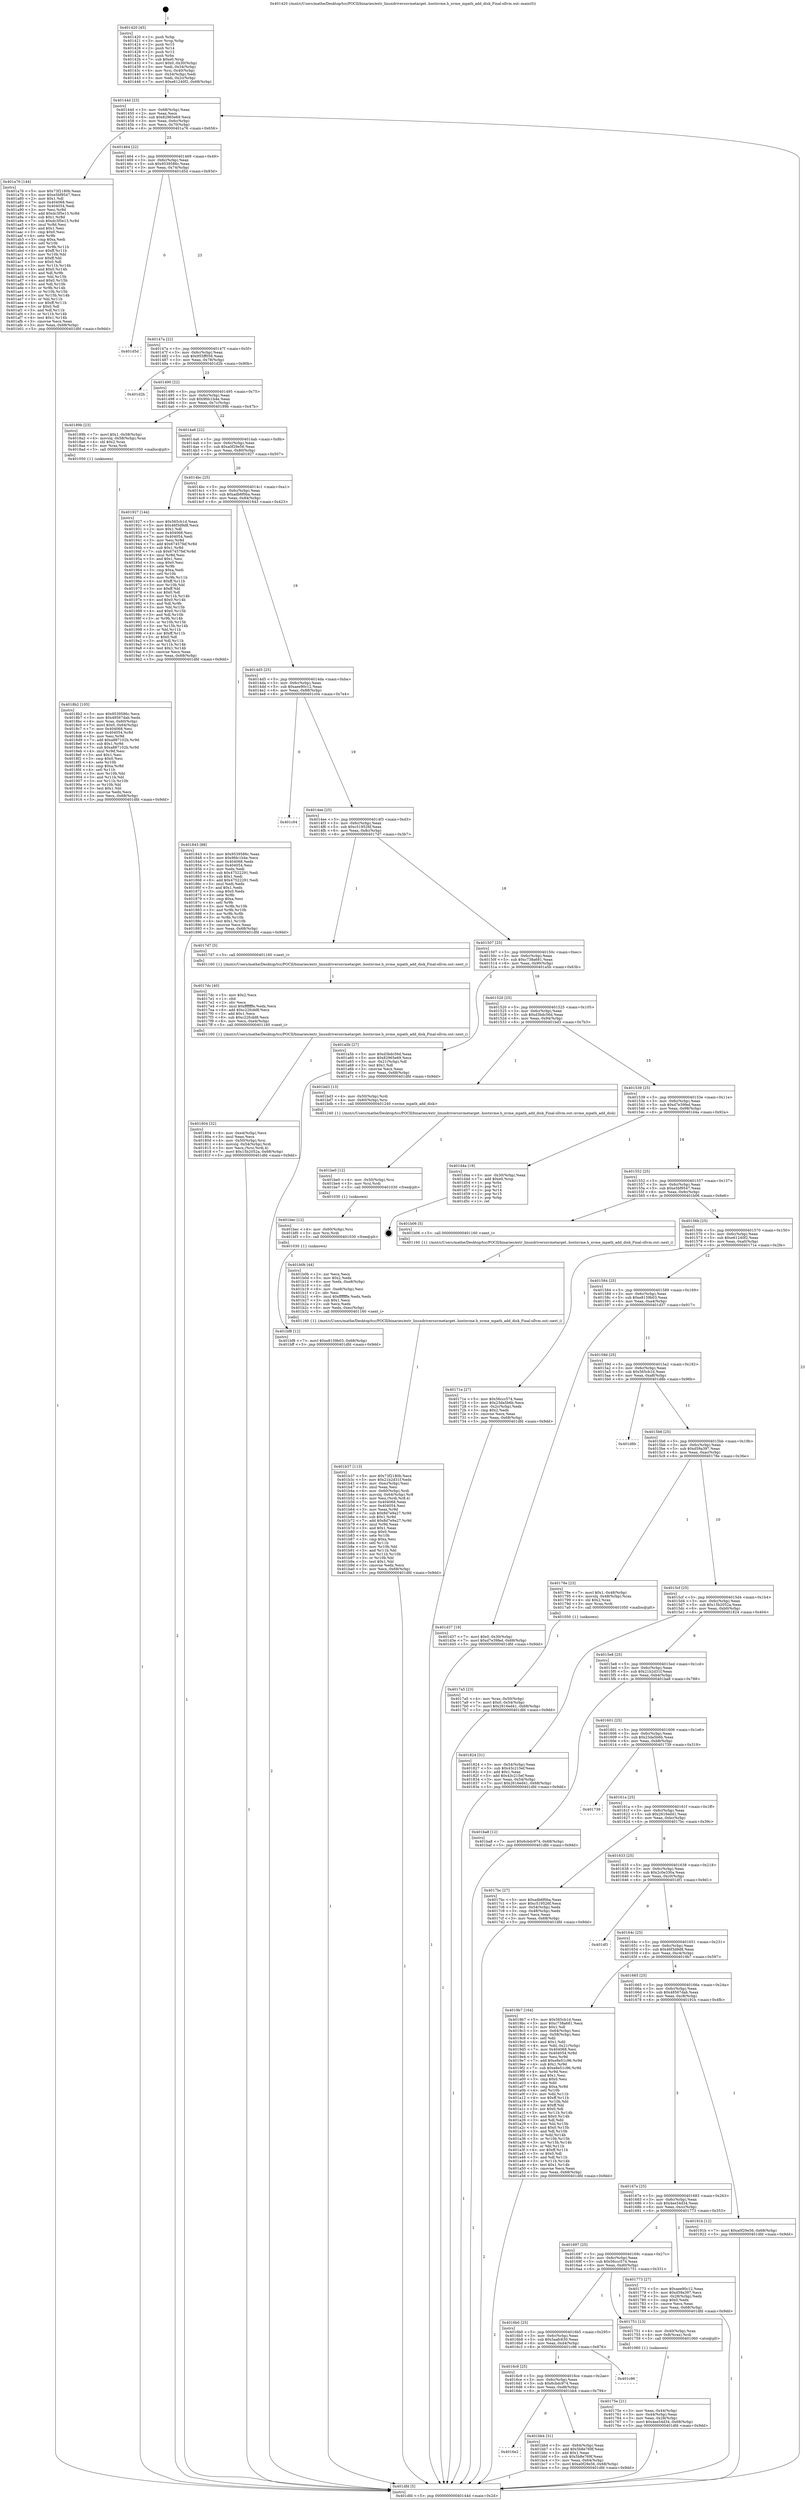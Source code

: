 digraph "0x401420" {
  label = "0x401420 (/mnt/c/Users/mathe/Desktop/tcc/POCII/binaries/extr_linuxdriversnvmetarget..hostnvme.h_nvme_mpath_add_disk_Final-ollvm.out::main(0))"
  labelloc = "t"
  node[shape=record]

  Entry [label="",width=0.3,height=0.3,shape=circle,fillcolor=black,style=filled]
  "0x40144d" [label="{
     0x40144d [23]\l
     | [instrs]\l
     &nbsp;&nbsp;0x40144d \<+3\>: mov -0x68(%rbp),%eax\l
     &nbsp;&nbsp;0x401450 \<+2\>: mov %eax,%ecx\l
     &nbsp;&nbsp;0x401452 \<+6\>: sub $0x82965e69,%ecx\l
     &nbsp;&nbsp;0x401458 \<+3\>: mov %eax,-0x6c(%rbp)\l
     &nbsp;&nbsp;0x40145b \<+3\>: mov %ecx,-0x70(%rbp)\l
     &nbsp;&nbsp;0x40145e \<+6\>: je 0000000000401a76 \<main+0x656\>\l
  }"]
  "0x401a76" [label="{
     0x401a76 [144]\l
     | [instrs]\l
     &nbsp;&nbsp;0x401a76 \<+5\>: mov $0x73f2180b,%eax\l
     &nbsp;&nbsp;0x401a7b \<+5\>: mov $0xe5bf9547,%ecx\l
     &nbsp;&nbsp;0x401a80 \<+2\>: mov $0x1,%dl\l
     &nbsp;&nbsp;0x401a82 \<+7\>: mov 0x404068,%esi\l
     &nbsp;&nbsp;0x401a89 \<+7\>: mov 0x404054,%edi\l
     &nbsp;&nbsp;0x401a90 \<+3\>: mov %esi,%r8d\l
     &nbsp;&nbsp;0x401a93 \<+7\>: add $0xdc3f5e13,%r8d\l
     &nbsp;&nbsp;0x401a9a \<+4\>: sub $0x1,%r8d\l
     &nbsp;&nbsp;0x401a9e \<+7\>: sub $0xdc3f5e13,%r8d\l
     &nbsp;&nbsp;0x401aa5 \<+4\>: imul %r8d,%esi\l
     &nbsp;&nbsp;0x401aa9 \<+3\>: and $0x1,%esi\l
     &nbsp;&nbsp;0x401aac \<+3\>: cmp $0x0,%esi\l
     &nbsp;&nbsp;0x401aaf \<+4\>: sete %r9b\l
     &nbsp;&nbsp;0x401ab3 \<+3\>: cmp $0xa,%edi\l
     &nbsp;&nbsp;0x401ab6 \<+4\>: setl %r10b\l
     &nbsp;&nbsp;0x401aba \<+3\>: mov %r9b,%r11b\l
     &nbsp;&nbsp;0x401abd \<+4\>: xor $0xff,%r11b\l
     &nbsp;&nbsp;0x401ac1 \<+3\>: mov %r10b,%bl\l
     &nbsp;&nbsp;0x401ac4 \<+3\>: xor $0xff,%bl\l
     &nbsp;&nbsp;0x401ac7 \<+3\>: xor $0x0,%dl\l
     &nbsp;&nbsp;0x401aca \<+3\>: mov %r11b,%r14b\l
     &nbsp;&nbsp;0x401acd \<+4\>: and $0x0,%r14b\l
     &nbsp;&nbsp;0x401ad1 \<+3\>: and %dl,%r9b\l
     &nbsp;&nbsp;0x401ad4 \<+3\>: mov %bl,%r15b\l
     &nbsp;&nbsp;0x401ad7 \<+4\>: and $0x0,%r15b\l
     &nbsp;&nbsp;0x401adb \<+3\>: and %dl,%r10b\l
     &nbsp;&nbsp;0x401ade \<+3\>: or %r9b,%r14b\l
     &nbsp;&nbsp;0x401ae1 \<+3\>: or %r10b,%r15b\l
     &nbsp;&nbsp;0x401ae4 \<+3\>: xor %r15b,%r14b\l
     &nbsp;&nbsp;0x401ae7 \<+3\>: or %bl,%r11b\l
     &nbsp;&nbsp;0x401aea \<+4\>: xor $0xff,%r11b\l
     &nbsp;&nbsp;0x401aee \<+3\>: or $0x0,%dl\l
     &nbsp;&nbsp;0x401af1 \<+3\>: and %dl,%r11b\l
     &nbsp;&nbsp;0x401af4 \<+3\>: or %r11b,%r14b\l
     &nbsp;&nbsp;0x401af7 \<+4\>: test $0x1,%r14b\l
     &nbsp;&nbsp;0x401afb \<+3\>: cmovne %ecx,%eax\l
     &nbsp;&nbsp;0x401afe \<+3\>: mov %eax,-0x68(%rbp)\l
     &nbsp;&nbsp;0x401b01 \<+5\>: jmp 0000000000401dfd \<main+0x9dd\>\l
  }"]
  "0x401464" [label="{
     0x401464 [22]\l
     | [instrs]\l
     &nbsp;&nbsp;0x401464 \<+5\>: jmp 0000000000401469 \<main+0x49\>\l
     &nbsp;&nbsp;0x401469 \<+3\>: mov -0x6c(%rbp),%eax\l
     &nbsp;&nbsp;0x40146c \<+5\>: sub $0x9539586c,%eax\l
     &nbsp;&nbsp;0x401471 \<+3\>: mov %eax,-0x74(%rbp)\l
     &nbsp;&nbsp;0x401474 \<+6\>: je 0000000000401d5d \<main+0x93d\>\l
  }"]
  Exit [label="",width=0.3,height=0.3,shape=circle,fillcolor=black,style=filled,peripheries=2]
  "0x401d5d" [label="{
     0x401d5d\l
  }", style=dashed]
  "0x40147a" [label="{
     0x40147a [22]\l
     | [instrs]\l
     &nbsp;&nbsp;0x40147a \<+5\>: jmp 000000000040147f \<main+0x5f\>\l
     &nbsp;&nbsp;0x40147f \<+3\>: mov -0x6c(%rbp),%eax\l
     &nbsp;&nbsp;0x401482 \<+5\>: sub $0x955ff058,%eax\l
     &nbsp;&nbsp;0x401487 \<+3\>: mov %eax,-0x78(%rbp)\l
     &nbsp;&nbsp;0x40148a \<+6\>: je 0000000000401d2b \<main+0x90b\>\l
  }"]
  "0x401bf8" [label="{
     0x401bf8 [12]\l
     | [instrs]\l
     &nbsp;&nbsp;0x401bf8 \<+7\>: movl $0xe8159b03,-0x68(%rbp)\l
     &nbsp;&nbsp;0x401bff \<+5\>: jmp 0000000000401dfd \<main+0x9dd\>\l
  }"]
  "0x401d2b" [label="{
     0x401d2b\l
  }", style=dashed]
  "0x401490" [label="{
     0x401490 [22]\l
     | [instrs]\l
     &nbsp;&nbsp;0x401490 \<+5\>: jmp 0000000000401495 \<main+0x75\>\l
     &nbsp;&nbsp;0x401495 \<+3\>: mov -0x6c(%rbp),%eax\l
     &nbsp;&nbsp;0x401498 \<+5\>: sub $0x9fdc1b4e,%eax\l
     &nbsp;&nbsp;0x40149d \<+3\>: mov %eax,-0x7c(%rbp)\l
     &nbsp;&nbsp;0x4014a0 \<+6\>: je 000000000040189b \<main+0x47b\>\l
  }"]
  "0x401bec" [label="{
     0x401bec [12]\l
     | [instrs]\l
     &nbsp;&nbsp;0x401bec \<+4\>: mov -0x60(%rbp),%rsi\l
     &nbsp;&nbsp;0x401bf0 \<+3\>: mov %rsi,%rdi\l
     &nbsp;&nbsp;0x401bf3 \<+5\>: call 0000000000401030 \<free@plt\>\l
     | [calls]\l
     &nbsp;&nbsp;0x401030 \{1\} (unknown)\l
  }"]
  "0x40189b" [label="{
     0x40189b [23]\l
     | [instrs]\l
     &nbsp;&nbsp;0x40189b \<+7\>: movl $0x1,-0x58(%rbp)\l
     &nbsp;&nbsp;0x4018a2 \<+4\>: movslq -0x58(%rbp),%rax\l
     &nbsp;&nbsp;0x4018a6 \<+4\>: shl $0x2,%rax\l
     &nbsp;&nbsp;0x4018aa \<+3\>: mov %rax,%rdi\l
     &nbsp;&nbsp;0x4018ad \<+5\>: call 0000000000401050 \<malloc@plt\>\l
     | [calls]\l
     &nbsp;&nbsp;0x401050 \{1\} (unknown)\l
  }"]
  "0x4014a6" [label="{
     0x4014a6 [22]\l
     | [instrs]\l
     &nbsp;&nbsp;0x4014a6 \<+5\>: jmp 00000000004014ab \<main+0x8b\>\l
     &nbsp;&nbsp;0x4014ab \<+3\>: mov -0x6c(%rbp),%eax\l
     &nbsp;&nbsp;0x4014ae \<+5\>: sub $0xa0f29e56,%eax\l
     &nbsp;&nbsp;0x4014b3 \<+3\>: mov %eax,-0x80(%rbp)\l
     &nbsp;&nbsp;0x4014b6 \<+6\>: je 0000000000401927 \<main+0x507\>\l
  }"]
  "0x401be0" [label="{
     0x401be0 [12]\l
     | [instrs]\l
     &nbsp;&nbsp;0x401be0 \<+4\>: mov -0x50(%rbp),%rsi\l
     &nbsp;&nbsp;0x401be4 \<+3\>: mov %rsi,%rdi\l
     &nbsp;&nbsp;0x401be7 \<+5\>: call 0000000000401030 \<free@plt\>\l
     | [calls]\l
     &nbsp;&nbsp;0x401030 \{1\} (unknown)\l
  }"]
  "0x401927" [label="{
     0x401927 [144]\l
     | [instrs]\l
     &nbsp;&nbsp;0x401927 \<+5\>: mov $0x565cb1d,%eax\l
     &nbsp;&nbsp;0x40192c \<+5\>: mov $0x46f3d9d8,%ecx\l
     &nbsp;&nbsp;0x401931 \<+2\>: mov $0x1,%dl\l
     &nbsp;&nbsp;0x401933 \<+7\>: mov 0x404068,%esi\l
     &nbsp;&nbsp;0x40193a \<+7\>: mov 0x404054,%edi\l
     &nbsp;&nbsp;0x401941 \<+3\>: mov %esi,%r8d\l
     &nbsp;&nbsp;0x401944 \<+7\>: add $0x67457fef,%r8d\l
     &nbsp;&nbsp;0x40194b \<+4\>: sub $0x1,%r8d\l
     &nbsp;&nbsp;0x40194f \<+7\>: sub $0x67457fef,%r8d\l
     &nbsp;&nbsp;0x401956 \<+4\>: imul %r8d,%esi\l
     &nbsp;&nbsp;0x40195a \<+3\>: and $0x1,%esi\l
     &nbsp;&nbsp;0x40195d \<+3\>: cmp $0x0,%esi\l
     &nbsp;&nbsp;0x401960 \<+4\>: sete %r9b\l
     &nbsp;&nbsp;0x401964 \<+3\>: cmp $0xa,%edi\l
     &nbsp;&nbsp;0x401967 \<+4\>: setl %r10b\l
     &nbsp;&nbsp;0x40196b \<+3\>: mov %r9b,%r11b\l
     &nbsp;&nbsp;0x40196e \<+4\>: xor $0xff,%r11b\l
     &nbsp;&nbsp;0x401972 \<+3\>: mov %r10b,%bl\l
     &nbsp;&nbsp;0x401975 \<+3\>: xor $0xff,%bl\l
     &nbsp;&nbsp;0x401978 \<+3\>: xor $0x0,%dl\l
     &nbsp;&nbsp;0x40197b \<+3\>: mov %r11b,%r14b\l
     &nbsp;&nbsp;0x40197e \<+4\>: and $0x0,%r14b\l
     &nbsp;&nbsp;0x401982 \<+3\>: and %dl,%r9b\l
     &nbsp;&nbsp;0x401985 \<+3\>: mov %bl,%r15b\l
     &nbsp;&nbsp;0x401988 \<+4\>: and $0x0,%r15b\l
     &nbsp;&nbsp;0x40198c \<+3\>: and %dl,%r10b\l
     &nbsp;&nbsp;0x40198f \<+3\>: or %r9b,%r14b\l
     &nbsp;&nbsp;0x401992 \<+3\>: or %r10b,%r15b\l
     &nbsp;&nbsp;0x401995 \<+3\>: xor %r15b,%r14b\l
     &nbsp;&nbsp;0x401998 \<+3\>: or %bl,%r11b\l
     &nbsp;&nbsp;0x40199b \<+4\>: xor $0xff,%r11b\l
     &nbsp;&nbsp;0x40199f \<+3\>: or $0x0,%dl\l
     &nbsp;&nbsp;0x4019a2 \<+3\>: and %dl,%r11b\l
     &nbsp;&nbsp;0x4019a5 \<+3\>: or %r11b,%r14b\l
     &nbsp;&nbsp;0x4019a8 \<+4\>: test $0x1,%r14b\l
     &nbsp;&nbsp;0x4019ac \<+3\>: cmovne %ecx,%eax\l
     &nbsp;&nbsp;0x4019af \<+3\>: mov %eax,-0x68(%rbp)\l
     &nbsp;&nbsp;0x4019b2 \<+5\>: jmp 0000000000401dfd \<main+0x9dd\>\l
  }"]
  "0x4014bc" [label="{
     0x4014bc [25]\l
     | [instrs]\l
     &nbsp;&nbsp;0x4014bc \<+5\>: jmp 00000000004014c1 \<main+0xa1\>\l
     &nbsp;&nbsp;0x4014c1 \<+3\>: mov -0x6c(%rbp),%eax\l
     &nbsp;&nbsp;0x4014c4 \<+5\>: sub $0xadb6f0ba,%eax\l
     &nbsp;&nbsp;0x4014c9 \<+6\>: mov %eax,-0x84(%rbp)\l
     &nbsp;&nbsp;0x4014cf \<+6\>: je 0000000000401843 \<main+0x423\>\l
  }"]
  "0x4016e2" [label="{
     0x4016e2\l
  }", style=dashed]
  "0x401843" [label="{
     0x401843 [88]\l
     | [instrs]\l
     &nbsp;&nbsp;0x401843 \<+5\>: mov $0x9539586c,%eax\l
     &nbsp;&nbsp;0x401848 \<+5\>: mov $0x9fdc1b4e,%ecx\l
     &nbsp;&nbsp;0x40184d \<+7\>: mov 0x404068,%edx\l
     &nbsp;&nbsp;0x401854 \<+7\>: mov 0x404054,%esi\l
     &nbsp;&nbsp;0x40185b \<+2\>: mov %edx,%edi\l
     &nbsp;&nbsp;0x40185d \<+6\>: sub $0x47522291,%edi\l
     &nbsp;&nbsp;0x401863 \<+3\>: sub $0x1,%edi\l
     &nbsp;&nbsp;0x401866 \<+6\>: add $0x47522291,%edi\l
     &nbsp;&nbsp;0x40186c \<+3\>: imul %edi,%edx\l
     &nbsp;&nbsp;0x40186f \<+3\>: and $0x1,%edx\l
     &nbsp;&nbsp;0x401872 \<+3\>: cmp $0x0,%edx\l
     &nbsp;&nbsp;0x401875 \<+4\>: sete %r8b\l
     &nbsp;&nbsp;0x401879 \<+3\>: cmp $0xa,%esi\l
     &nbsp;&nbsp;0x40187c \<+4\>: setl %r9b\l
     &nbsp;&nbsp;0x401880 \<+3\>: mov %r8b,%r10b\l
     &nbsp;&nbsp;0x401883 \<+3\>: and %r9b,%r10b\l
     &nbsp;&nbsp;0x401886 \<+3\>: xor %r9b,%r8b\l
     &nbsp;&nbsp;0x401889 \<+3\>: or %r8b,%r10b\l
     &nbsp;&nbsp;0x40188c \<+4\>: test $0x1,%r10b\l
     &nbsp;&nbsp;0x401890 \<+3\>: cmovne %ecx,%eax\l
     &nbsp;&nbsp;0x401893 \<+3\>: mov %eax,-0x68(%rbp)\l
     &nbsp;&nbsp;0x401896 \<+5\>: jmp 0000000000401dfd \<main+0x9dd\>\l
  }"]
  "0x4014d5" [label="{
     0x4014d5 [25]\l
     | [instrs]\l
     &nbsp;&nbsp;0x4014d5 \<+5\>: jmp 00000000004014da \<main+0xba\>\l
     &nbsp;&nbsp;0x4014da \<+3\>: mov -0x6c(%rbp),%eax\l
     &nbsp;&nbsp;0x4014dd \<+5\>: sub $0xaee90c12,%eax\l
     &nbsp;&nbsp;0x4014e2 \<+6\>: mov %eax,-0x88(%rbp)\l
     &nbsp;&nbsp;0x4014e8 \<+6\>: je 0000000000401c04 \<main+0x7e4\>\l
  }"]
  "0x401bb4" [label="{
     0x401bb4 [31]\l
     | [instrs]\l
     &nbsp;&nbsp;0x401bb4 \<+3\>: mov -0x64(%rbp),%eax\l
     &nbsp;&nbsp;0x401bb7 \<+5\>: add $0x5b8e769f,%eax\l
     &nbsp;&nbsp;0x401bbc \<+3\>: add $0x1,%eax\l
     &nbsp;&nbsp;0x401bbf \<+5\>: sub $0x5b8e769f,%eax\l
     &nbsp;&nbsp;0x401bc4 \<+3\>: mov %eax,-0x64(%rbp)\l
     &nbsp;&nbsp;0x401bc7 \<+7\>: movl $0xa0f29e56,-0x68(%rbp)\l
     &nbsp;&nbsp;0x401bce \<+5\>: jmp 0000000000401dfd \<main+0x9dd\>\l
  }"]
  "0x401c04" [label="{
     0x401c04\l
  }", style=dashed]
  "0x4014ee" [label="{
     0x4014ee [25]\l
     | [instrs]\l
     &nbsp;&nbsp;0x4014ee \<+5\>: jmp 00000000004014f3 \<main+0xd3\>\l
     &nbsp;&nbsp;0x4014f3 \<+3\>: mov -0x6c(%rbp),%eax\l
     &nbsp;&nbsp;0x4014f6 \<+5\>: sub $0xc519526f,%eax\l
     &nbsp;&nbsp;0x4014fb \<+6\>: mov %eax,-0x8c(%rbp)\l
     &nbsp;&nbsp;0x401501 \<+6\>: je 00000000004017d7 \<main+0x3b7\>\l
  }"]
  "0x4016c9" [label="{
     0x4016c9 [25]\l
     | [instrs]\l
     &nbsp;&nbsp;0x4016c9 \<+5\>: jmp 00000000004016ce \<main+0x2ae\>\l
     &nbsp;&nbsp;0x4016ce \<+3\>: mov -0x6c(%rbp),%eax\l
     &nbsp;&nbsp;0x4016d1 \<+5\>: sub $0x6cbdc974,%eax\l
     &nbsp;&nbsp;0x4016d6 \<+6\>: mov %eax,-0xd8(%rbp)\l
     &nbsp;&nbsp;0x4016dc \<+6\>: je 0000000000401bb4 \<main+0x794\>\l
  }"]
  "0x4017d7" [label="{
     0x4017d7 [5]\l
     | [instrs]\l
     &nbsp;&nbsp;0x4017d7 \<+5\>: call 0000000000401160 \<next_i\>\l
     | [calls]\l
     &nbsp;&nbsp;0x401160 \{1\} (/mnt/c/Users/mathe/Desktop/tcc/POCII/binaries/extr_linuxdriversnvmetarget..hostnvme.h_nvme_mpath_add_disk_Final-ollvm.out::next_i)\l
  }"]
  "0x401507" [label="{
     0x401507 [25]\l
     | [instrs]\l
     &nbsp;&nbsp;0x401507 \<+5\>: jmp 000000000040150c \<main+0xec\>\l
     &nbsp;&nbsp;0x40150c \<+3\>: mov -0x6c(%rbp),%eax\l
     &nbsp;&nbsp;0x40150f \<+5\>: sub $0xc738a681,%eax\l
     &nbsp;&nbsp;0x401514 \<+6\>: mov %eax,-0x90(%rbp)\l
     &nbsp;&nbsp;0x40151a \<+6\>: je 0000000000401a5b \<main+0x63b\>\l
  }"]
  "0x401c96" [label="{
     0x401c96\l
  }", style=dashed]
  "0x401a5b" [label="{
     0x401a5b [27]\l
     | [instrs]\l
     &nbsp;&nbsp;0x401a5b \<+5\>: mov $0xd3bdc56d,%eax\l
     &nbsp;&nbsp;0x401a60 \<+5\>: mov $0x82965e69,%ecx\l
     &nbsp;&nbsp;0x401a65 \<+3\>: mov -0x21(%rbp),%dl\l
     &nbsp;&nbsp;0x401a68 \<+3\>: test $0x1,%dl\l
     &nbsp;&nbsp;0x401a6b \<+3\>: cmovne %ecx,%eax\l
     &nbsp;&nbsp;0x401a6e \<+3\>: mov %eax,-0x68(%rbp)\l
     &nbsp;&nbsp;0x401a71 \<+5\>: jmp 0000000000401dfd \<main+0x9dd\>\l
  }"]
  "0x401520" [label="{
     0x401520 [25]\l
     | [instrs]\l
     &nbsp;&nbsp;0x401520 \<+5\>: jmp 0000000000401525 \<main+0x105\>\l
     &nbsp;&nbsp;0x401525 \<+3\>: mov -0x6c(%rbp),%eax\l
     &nbsp;&nbsp;0x401528 \<+5\>: sub $0xd3bdc56d,%eax\l
     &nbsp;&nbsp;0x40152d \<+6\>: mov %eax,-0x94(%rbp)\l
     &nbsp;&nbsp;0x401533 \<+6\>: je 0000000000401bd3 \<main+0x7b3\>\l
  }"]
  "0x401b37" [label="{
     0x401b37 [113]\l
     | [instrs]\l
     &nbsp;&nbsp;0x401b37 \<+5\>: mov $0x73f2180b,%ecx\l
     &nbsp;&nbsp;0x401b3c \<+5\>: mov $0x21b2d31f,%edx\l
     &nbsp;&nbsp;0x401b41 \<+6\>: mov -0xec(%rbp),%esi\l
     &nbsp;&nbsp;0x401b47 \<+3\>: imul %eax,%esi\l
     &nbsp;&nbsp;0x401b4a \<+4\>: mov -0x60(%rbp),%rdi\l
     &nbsp;&nbsp;0x401b4e \<+4\>: movslq -0x64(%rbp),%r8\l
     &nbsp;&nbsp;0x401b52 \<+4\>: mov %esi,(%rdi,%r8,4)\l
     &nbsp;&nbsp;0x401b56 \<+7\>: mov 0x404068,%eax\l
     &nbsp;&nbsp;0x401b5d \<+7\>: mov 0x404054,%esi\l
     &nbsp;&nbsp;0x401b64 \<+3\>: mov %eax,%r9d\l
     &nbsp;&nbsp;0x401b67 \<+7\>: sub $0x8d7e9a27,%r9d\l
     &nbsp;&nbsp;0x401b6e \<+4\>: sub $0x1,%r9d\l
     &nbsp;&nbsp;0x401b72 \<+7\>: add $0x8d7e9a27,%r9d\l
     &nbsp;&nbsp;0x401b79 \<+4\>: imul %r9d,%eax\l
     &nbsp;&nbsp;0x401b7d \<+3\>: and $0x1,%eax\l
     &nbsp;&nbsp;0x401b80 \<+3\>: cmp $0x0,%eax\l
     &nbsp;&nbsp;0x401b83 \<+4\>: sete %r10b\l
     &nbsp;&nbsp;0x401b87 \<+3\>: cmp $0xa,%esi\l
     &nbsp;&nbsp;0x401b8a \<+4\>: setl %r11b\l
     &nbsp;&nbsp;0x401b8e \<+3\>: mov %r10b,%bl\l
     &nbsp;&nbsp;0x401b91 \<+3\>: and %r11b,%bl\l
     &nbsp;&nbsp;0x401b94 \<+3\>: xor %r11b,%r10b\l
     &nbsp;&nbsp;0x401b97 \<+3\>: or %r10b,%bl\l
     &nbsp;&nbsp;0x401b9a \<+3\>: test $0x1,%bl\l
     &nbsp;&nbsp;0x401b9d \<+3\>: cmovne %edx,%ecx\l
     &nbsp;&nbsp;0x401ba0 \<+3\>: mov %ecx,-0x68(%rbp)\l
     &nbsp;&nbsp;0x401ba3 \<+5\>: jmp 0000000000401dfd \<main+0x9dd\>\l
  }"]
  "0x401bd3" [label="{
     0x401bd3 [13]\l
     | [instrs]\l
     &nbsp;&nbsp;0x401bd3 \<+4\>: mov -0x50(%rbp),%rdi\l
     &nbsp;&nbsp;0x401bd7 \<+4\>: mov -0x60(%rbp),%rsi\l
     &nbsp;&nbsp;0x401bdb \<+5\>: call 0000000000401240 \<nvme_mpath_add_disk\>\l
     | [calls]\l
     &nbsp;&nbsp;0x401240 \{1\} (/mnt/c/Users/mathe/Desktop/tcc/POCII/binaries/extr_linuxdriversnvmetarget..hostnvme.h_nvme_mpath_add_disk_Final-ollvm.out::nvme_mpath_add_disk)\l
  }"]
  "0x401539" [label="{
     0x401539 [25]\l
     | [instrs]\l
     &nbsp;&nbsp;0x401539 \<+5\>: jmp 000000000040153e \<main+0x11e\>\l
     &nbsp;&nbsp;0x40153e \<+3\>: mov -0x6c(%rbp),%eax\l
     &nbsp;&nbsp;0x401541 \<+5\>: sub $0xd7e39fed,%eax\l
     &nbsp;&nbsp;0x401546 \<+6\>: mov %eax,-0x98(%rbp)\l
     &nbsp;&nbsp;0x40154c \<+6\>: je 0000000000401d4a \<main+0x92a\>\l
  }"]
  "0x401b0b" [label="{
     0x401b0b [44]\l
     | [instrs]\l
     &nbsp;&nbsp;0x401b0b \<+2\>: xor %ecx,%ecx\l
     &nbsp;&nbsp;0x401b0d \<+5\>: mov $0x2,%edx\l
     &nbsp;&nbsp;0x401b12 \<+6\>: mov %edx,-0xe8(%rbp)\l
     &nbsp;&nbsp;0x401b18 \<+1\>: cltd\l
     &nbsp;&nbsp;0x401b19 \<+6\>: mov -0xe8(%rbp),%esi\l
     &nbsp;&nbsp;0x401b1f \<+2\>: idiv %esi\l
     &nbsp;&nbsp;0x401b21 \<+6\>: imul $0xfffffffe,%edx,%edx\l
     &nbsp;&nbsp;0x401b27 \<+3\>: sub $0x1,%ecx\l
     &nbsp;&nbsp;0x401b2a \<+2\>: sub %ecx,%edx\l
     &nbsp;&nbsp;0x401b2c \<+6\>: mov %edx,-0xec(%rbp)\l
     &nbsp;&nbsp;0x401b32 \<+5\>: call 0000000000401160 \<next_i\>\l
     | [calls]\l
     &nbsp;&nbsp;0x401160 \{1\} (/mnt/c/Users/mathe/Desktop/tcc/POCII/binaries/extr_linuxdriversnvmetarget..hostnvme.h_nvme_mpath_add_disk_Final-ollvm.out::next_i)\l
  }"]
  "0x401d4a" [label="{
     0x401d4a [19]\l
     | [instrs]\l
     &nbsp;&nbsp;0x401d4a \<+3\>: mov -0x30(%rbp),%eax\l
     &nbsp;&nbsp;0x401d4d \<+7\>: add $0xe0,%rsp\l
     &nbsp;&nbsp;0x401d54 \<+1\>: pop %rbx\l
     &nbsp;&nbsp;0x401d55 \<+2\>: pop %r12\l
     &nbsp;&nbsp;0x401d57 \<+2\>: pop %r14\l
     &nbsp;&nbsp;0x401d59 \<+2\>: pop %r15\l
     &nbsp;&nbsp;0x401d5b \<+1\>: pop %rbp\l
     &nbsp;&nbsp;0x401d5c \<+1\>: ret\l
  }"]
  "0x401552" [label="{
     0x401552 [25]\l
     | [instrs]\l
     &nbsp;&nbsp;0x401552 \<+5\>: jmp 0000000000401557 \<main+0x137\>\l
     &nbsp;&nbsp;0x401557 \<+3\>: mov -0x6c(%rbp),%eax\l
     &nbsp;&nbsp;0x40155a \<+5\>: sub $0xe5bf9547,%eax\l
     &nbsp;&nbsp;0x40155f \<+6\>: mov %eax,-0x9c(%rbp)\l
     &nbsp;&nbsp;0x401565 \<+6\>: je 0000000000401b06 \<main+0x6e6\>\l
  }"]
  "0x4018b2" [label="{
     0x4018b2 [105]\l
     | [instrs]\l
     &nbsp;&nbsp;0x4018b2 \<+5\>: mov $0x9539586c,%ecx\l
     &nbsp;&nbsp;0x4018b7 \<+5\>: mov $0x48567dab,%edx\l
     &nbsp;&nbsp;0x4018bc \<+4\>: mov %rax,-0x60(%rbp)\l
     &nbsp;&nbsp;0x4018c0 \<+7\>: movl $0x0,-0x64(%rbp)\l
     &nbsp;&nbsp;0x4018c7 \<+7\>: mov 0x404068,%esi\l
     &nbsp;&nbsp;0x4018ce \<+8\>: mov 0x404054,%r8d\l
     &nbsp;&nbsp;0x4018d6 \<+3\>: mov %esi,%r9d\l
     &nbsp;&nbsp;0x4018d9 \<+7\>: add $0xa887102b,%r9d\l
     &nbsp;&nbsp;0x4018e0 \<+4\>: sub $0x1,%r9d\l
     &nbsp;&nbsp;0x4018e4 \<+7\>: sub $0xa887102b,%r9d\l
     &nbsp;&nbsp;0x4018eb \<+4\>: imul %r9d,%esi\l
     &nbsp;&nbsp;0x4018ef \<+3\>: and $0x1,%esi\l
     &nbsp;&nbsp;0x4018f2 \<+3\>: cmp $0x0,%esi\l
     &nbsp;&nbsp;0x4018f5 \<+4\>: sete %r10b\l
     &nbsp;&nbsp;0x4018f9 \<+4\>: cmp $0xa,%r8d\l
     &nbsp;&nbsp;0x4018fd \<+4\>: setl %r11b\l
     &nbsp;&nbsp;0x401901 \<+3\>: mov %r10b,%bl\l
     &nbsp;&nbsp;0x401904 \<+3\>: and %r11b,%bl\l
     &nbsp;&nbsp;0x401907 \<+3\>: xor %r11b,%r10b\l
     &nbsp;&nbsp;0x40190a \<+3\>: or %r10b,%bl\l
     &nbsp;&nbsp;0x40190d \<+3\>: test $0x1,%bl\l
     &nbsp;&nbsp;0x401910 \<+3\>: cmovne %edx,%ecx\l
     &nbsp;&nbsp;0x401913 \<+3\>: mov %ecx,-0x68(%rbp)\l
     &nbsp;&nbsp;0x401916 \<+5\>: jmp 0000000000401dfd \<main+0x9dd\>\l
  }"]
  "0x401b06" [label="{
     0x401b06 [5]\l
     | [instrs]\l
     &nbsp;&nbsp;0x401b06 \<+5\>: call 0000000000401160 \<next_i\>\l
     | [calls]\l
     &nbsp;&nbsp;0x401160 \{1\} (/mnt/c/Users/mathe/Desktop/tcc/POCII/binaries/extr_linuxdriversnvmetarget..hostnvme.h_nvme_mpath_add_disk_Final-ollvm.out::next_i)\l
  }"]
  "0x40156b" [label="{
     0x40156b [25]\l
     | [instrs]\l
     &nbsp;&nbsp;0x40156b \<+5\>: jmp 0000000000401570 \<main+0x150\>\l
     &nbsp;&nbsp;0x401570 \<+3\>: mov -0x6c(%rbp),%eax\l
     &nbsp;&nbsp;0x401573 \<+5\>: sub $0xe61240f2,%eax\l
     &nbsp;&nbsp;0x401578 \<+6\>: mov %eax,-0xa0(%rbp)\l
     &nbsp;&nbsp;0x40157e \<+6\>: je 000000000040171e \<main+0x2fe\>\l
  }"]
  "0x401804" [label="{
     0x401804 [32]\l
     | [instrs]\l
     &nbsp;&nbsp;0x401804 \<+6\>: mov -0xe4(%rbp),%ecx\l
     &nbsp;&nbsp;0x40180a \<+3\>: imul %eax,%ecx\l
     &nbsp;&nbsp;0x40180d \<+4\>: mov -0x50(%rbp),%rsi\l
     &nbsp;&nbsp;0x401811 \<+4\>: movslq -0x54(%rbp),%rdi\l
     &nbsp;&nbsp;0x401815 \<+3\>: mov %ecx,(%rsi,%rdi,4)\l
     &nbsp;&nbsp;0x401818 \<+7\>: movl $0x15b2052a,-0x68(%rbp)\l
     &nbsp;&nbsp;0x40181f \<+5\>: jmp 0000000000401dfd \<main+0x9dd\>\l
  }"]
  "0x40171e" [label="{
     0x40171e [27]\l
     | [instrs]\l
     &nbsp;&nbsp;0x40171e \<+5\>: mov $0x56ccc574,%eax\l
     &nbsp;&nbsp;0x401723 \<+5\>: mov $0x23da5b6b,%ecx\l
     &nbsp;&nbsp;0x401728 \<+3\>: mov -0x2c(%rbp),%edx\l
     &nbsp;&nbsp;0x40172b \<+3\>: cmp $0x2,%edx\l
     &nbsp;&nbsp;0x40172e \<+3\>: cmovne %ecx,%eax\l
     &nbsp;&nbsp;0x401731 \<+3\>: mov %eax,-0x68(%rbp)\l
     &nbsp;&nbsp;0x401734 \<+5\>: jmp 0000000000401dfd \<main+0x9dd\>\l
  }"]
  "0x401584" [label="{
     0x401584 [25]\l
     | [instrs]\l
     &nbsp;&nbsp;0x401584 \<+5\>: jmp 0000000000401589 \<main+0x169\>\l
     &nbsp;&nbsp;0x401589 \<+3\>: mov -0x6c(%rbp),%eax\l
     &nbsp;&nbsp;0x40158c \<+5\>: sub $0xe8159b03,%eax\l
     &nbsp;&nbsp;0x401591 \<+6\>: mov %eax,-0xa4(%rbp)\l
     &nbsp;&nbsp;0x401597 \<+6\>: je 0000000000401d37 \<main+0x917\>\l
  }"]
  "0x401dfd" [label="{
     0x401dfd [5]\l
     | [instrs]\l
     &nbsp;&nbsp;0x401dfd \<+5\>: jmp 000000000040144d \<main+0x2d\>\l
  }"]
  "0x401420" [label="{
     0x401420 [45]\l
     | [instrs]\l
     &nbsp;&nbsp;0x401420 \<+1\>: push %rbp\l
     &nbsp;&nbsp;0x401421 \<+3\>: mov %rsp,%rbp\l
     &nbsp;&nbsp;0x401424 \<+2\>: push %r15\l
     &nbsp;&nbsp;0x401426 \<+2\>: push %r14\l
     &nbsp;&nbsp;0x401428 \<+2\>: push %r12\l
     &nbsp;&nbsp;0x40142a \<+1\>: push %rbx\l
     &nbsp;&nbsp;0x40142b \<+7\>: sub $0xe0,%rsp\l
     &nbsp;&nbsp;0x401432 \<+7\>: movl $0x0,-0x30(%rbp)\l
     &nbsp;&nbsp;0x401439 \<+3\>: mov %edi,-0x34(%rbp)\l
     &nbsp;&nbsp;0x40143c \<+4\>: mov %rsi,-0x40(%rbp)\l
     &nbsp;&nbsp;0x401440 \<+3\>: mov -0x34(%rbp),%edi\l
     &nbsp;&nbsp;0x401443 \<+3\>: mov %edi,-0x2c(%rbp)\l
     &nbsp;&nbsp;0x401446 \<+7\>: movl $0xe61240f2,-0x68(%rbp)\l
  }"]
  "0x4017dc" [label="{
     0x4017dc [40]\l
     | [instrs]\l
     &nbsp;&nbsp;0x4017dc \<+5\>: mov $0x2,%ecx\l
     &nbsp;&nbsp;0x4017e1 \<+1\>: cltd\l
     &nbsp;&nbsp;0x4017e2 \<+2\>: idiv %ecx\l
     &nbsp;&nbsp;0x4017e4 \<+6\>: imul $0xfffffffe,%edx,%ecx\l
     &nbsp;&nbsp;0x4017ea \<+6\>: add $0xc22fcdd8,%ecx\l
     &nbsp;&nbsp;0x4017f0 \<+3\>: add $0x1,%ecx\l
     &nbsp;&nbsp;0x4017f3 \<+6\>: sub $0xc22fcdd8,%ecx\l
     &nbsp;&nbsp;0x4017f9 \<+6\>: mov %ecx,-0xe4(%rbp)\l
     &nbsp;&nbsp;0x4017ff \<+5\>: call 0000000000401160 \<next_i\>\l
     | [calls]\l
     &nbsp;&nbsp;0x401160 \{1\} (/mnt/c/Users/mathe/Desktop/tcc/POCII/binaries/extr_linuxdriversnvmetarget..hostnvme.h_nvme_mpath_add_disk_Final-ollvm.out::next_i)\l
  }"]
  "0x401d37" [label="{
     0x401d37 [19]\l
     | [instrs]\l
     &nbsp;&nbsp;0x401d37 \<+7\>: movl $0x0,-0x30(%rbp)\l
     &nbsp;&nbsp;0x401d3e \<+7\>: movl $0xd7e39fed,-0x68(%rbp)\l
     &nbsp;&nbsp;0x401d45 \<+5\>: jmp 0000000000401dfd \<main+0x9dd\>\l
  }"]
  "0x40159d" [label="{
     0x40159d [25]\l
     | [instrs]\l
     &nbsp;&nbsp;0x40159d \<+5\>: jmp 00000000004015a2 \<main+0x182\>\l
     &nbsp;&nbsp;0x4015a2 \<+3\>: mov -0x6c(%rbp),%eax\l
     &nbsp;&nbsp;0x4015a5 \<+5\>: sub $0x565cb1d,%eax\l
     &nbsp;&nbsp;0x4015aa \<+6\>: mov %eax,-0xa8(%rbp)\l
     &nbsp;&nbsp;0x4015b0 \<+6\>: je 0000000000401d8b \<main+0x96b\>\l
  }"]
  "0x4017a5" [label="{
     0x4017a5 [23]\l
     | [instrs]\l
     &nbsp;&nbsp;0x4017a5 \<+4\>: mov %rax,-0x50(%rbp)\l
     &nbsp;&nbsp;0x4017a9 \<+7\>: movl $0x0,-0x54(%rbp)\l
     &nbsp;&nbsp;0x4017b0 \<+7\>: movl $0x2616ed41,-0x68(%rbp)\l
     &nbsp;&nbsp;0x4017b7 \<+5\>: jmp 0000000000401dfd \<main+0x9dd\>\l
  }"]
  "0x401d8b" [label="{
     0x401d8b\l
  }", style=dashed]
  "0x4015b6" [label="{
     0x4015b6 [25]\l
     | [instrs]\l
     &nbsp;&nbsp;0x4015b6 \<+5\>: jmp 00000000004015bb \<main+0x19b\>\l
     &nbsp;&nbsp;0x4015bb \<+3\>: mov -0x6c(%rbp),%eax\l
     &nbsp;&nbsp;0x4015be \<+5\>: sub $0xd59a397,%eax\l
     &nbsp;&nbsp;0x4015c3 \<+6\>: mov %eax,-0xac(%rbp)\l
     &nbsp;&nbsp;0x4015c9 \<+6\>: je 000000000040178e \<main+0x36e\>\l
  }"]
  "0x40175e" [label="{
     0x40175e [21]\l
     | [instrs]\l
     &nbsp;&nbsp;0x40175e \<+3\>: mov %eax,-0x44(%rbp)\l
     &nbsp;&nbsp;0x401761 \<+3\>: mov -0x44(%rbp),%eax\l
     &nbsp;&nbsp;0x401764 \<+3\>: mov %eax,-0x28(%rbp)\l
     &nbsp;&nbsp;0x401767 \<+7\>: movl $0x4ee54d34,-0x68(%rbp)\l
     &nbsp;&nbsp;0x40176e \<+5\>: jmp 0000000000401dfd \<main+0x9dd\>\l
  }"]
  "0x40178e" [label="{
     0x40178e [23]\l
     | [instrs]\l
     &nbsp;&nbsp;0x40178e \<+7\>: movl $0x1,-0x48(%rbp)\l
     &nbsp;&nbsp;0x401795 \<+4\>: movslq -0x48(%rbp),%rax\l
     &nbsp;&nbsp;0x401799 \<+4\>: shl $0x2,%rax\l
     &nbsp;&nbsp;0x40179d \<+3\>: mov %rax,%rdi\l
     &nbsp;&nbsp;0x4017a0 \<+5\>: call 0000000000401050 \<malloc@plt\>\l
     | [calls]\l
     &nbsp;&nbsp;0x401050 \{1\} (unknown)\l
  }"]
  "0x4015cf" [label="{
     0x4015cf [25]\l
     | [instrs]\l
     &nbsp;&nbsp;0x4015cf \<+5\>: jmp 00000000004015d4 \<main+0x1b4\>\l
     &nbsp;&nbsp;0x4015d4 \<+3\>: mov -0x6c(%rbp),%eax\l
     &nbsp;&nbsp;0x4015d7 \<+5\>: sub $0x15b2052a,%eax\l
     &nbsp;&nbsp;0x4015dc \<+6\>: mov %eax,-0xb0(%rbp)\l
     &nbsp;&nbsp;0x4015e2 \<+6\>: je 0000000000401824 \<main+0x404\>\l
  }"]
  "0x4016b0" [label="{
     0x4016b0 [25]\l
     | [instrs]\l
     &nbsp;&nbsp;0x4016b0 \<+5\>: jmp 00000000004016b5 \<main+0x295\>\l
     &nbsp;&nbsp;0x4016b5 \<+3\>: mov -0x6c(%rbp),%eax\l
     &nbsp;&nbsp;0x4016b8 \<+5\>: sub $0x5aafc630,%eax\l
     &nbsp;&nbsp;0x4016bd \<+6\>: mov %eax,-0xd4(%rbp)\l
     &nbsp;&nbsp;0x4016c3 \<+6\>: je 0000000000401c96 \<main+0x876\>\l
  }"]
  "0x401824" [label="{
     0x401824 [31]\l
     | [instrs]\l
     &nbsp;&nbsp;0x401824 \<+3\>: mov -0x54(%rbp),%eax\l
     &nbsp;&nbsp;0x401827 \<+5\>: sub $0x43c215ef,%eax\l
     &nbsp;&nbsp;0x40182c \<+3\>: add $0x1,%eax\l
     &nbsp;&nbsp;0x40182f \<+5\>: add $0x43c215ef,%eax\l
     &nbsp;&nbsp;0x401834 \<+3\>: mov %eax,-0x54(%rbp)\l
     &nbsp;&nbsp;0x401837 \<+7\>: movl $0x2616ed41,-0x68(%rbp)\l
     &nbsp;&nbsp;0x40183e \<+5\>: jmp 0000000000401dfd \<main+0x9dd\>\l
  }"]
  "0x4015e8" [label="{
     0x4015e8 [25]\l
     | [instrs]\l
     &nbsp;&nbsp;0x4015e8 \<+5\>: jmp 00000000004015ed \<main+0x1cd\>\l
     &nbsp;&nbsp;0x4015ed \<+3\>: mov -0x6c(%rbp),%eax\l
     &nbsp;&nbsp;0x4015f0 \<+5\>: sub $0x21b2d31f,%eax\l
     &nbsp;&nbsp;0x4015f5 \<+6\>: mov %eax,-0xb4(%rbp)\l
     &nbsp;&nbsp;0x4015fb \<+6\>: je 0000000000401ba8 \<main+0x788\>\l
  }"]
  "0x401751" [label="{
     0x401751 [13]\l
     | [instrs]\l
     &nbsp;&nbsp;0x401751 \<+4\>: mov -0x40(%rbp),%rax\l
     &nbsp;&nbsp;0x401755 \<+4\>: mov 0x8(%rax),%rdi\l
     &nbsp;&nbsp;0x401759 \<+5\>: call 0000000000401060 \<atoi@plt\>\l
     | [calls]\l
     &nbsp;&nbsp;0x401060 \{1\} (unknown)\l
  }"]
  "0x401ba8" [label="{
     0x401ba8 [12]\l
     | [instrs]\l
     &nbsp;&nbsp;0x401ba8 \<+7\>: movl $0x6cbdc974,-0x68(%rbp)\l
     &nbsp;&nbsp;0x401baf \<+5\>: jmp 0000000000401dfd \<main+0x9dd\>\l
  }"]
  "0x401601" [label="{
     0x401601 [25]\l
     | [instrs]\l
     &nbsp;&nbsp;0x401601 \<+5\>: jmp 0000000000401606 \<main+0x1e6\>\l
     &nbsp;&nbsp;0x401606 \<+3\>: mov -0x6c(%rbp),%eax\l
     &nbsp;&nbsp;0x401609 \<+5\>: sub $0x23da5b6b,%eax\l
     &nbsp;&nbsp;0x40160e \<+6\>: mov %eax,-0xb8(%rbp)\l
     &nbsp;&nbsp;0x401614 \<+6\>: je 0000000000401739 \<main+0x319\>\l
  }"]
  "0x401697" [label="{
     0x401697 [25]\l
     | [instrs]\l
     &nbsp;&nbsp;0x401697 \<+5\>: jmp 000000000040169c \<main+0x27c\>\l
     &nbsp;&nbsp;0x40169c \<+3\>: mov -0x6c(%rbp),%eax\l
     &nbsp;&nbsp;0x40169f \<+5\>: sub $0x56ccc574,%eax\l
     &nbsp;&nbsp;0x4016a4 \<+6\>: mov %eax,-0xd0(%rbp)\l
     &nbsp;&nbsp;0x4016aa \<+6\>: je 0000000000401751 \<main+0x331\>\l
  }"]
  "0x401739" [label="{
     0x401739\l
  }", style=dashed]
  "0x40161a" [label="{
     0x40161a [25]\l
     | [instrs]\l
     &nbsp;&nbsp;0x40161a \<+5\>: jmp 000000000040161f \<main+0x1ff\>\l
     &nbsp;&nbsp;0x40161f \<+3\>: mov -0x6c(%rbp),%eax\l
     &nbsp;&nbsp;0x401622 \<+5\>: sub $0x2616ed41,%eax\l
     &nbsp;&nbsp;0x401627 \<+6\>: mov %eax,-0xbc(%rbp)\l
     &nbsp;&nbsp;0x40162d \<+6\>: je 00000000004017bc \<main+0x39c\>\l
  }"]
  "0x401773" [label="{
     0x401773 [27]\l
     | [instrs]\l
     &nbsp;&nbsp;0x401773 \<+5\>: mov $0xaee90c12,%eax\l
     &nbsp;&nbsp;0x401778 \<+5\>: mov $0xd59a397,%ecx\l
     &nbsp;&nbsp;0x40177d \<+3\>: mov -0x28(%rbp),%edx\l
     &nbsp;&nbsp;0x401780 \<+3\>: cmp $0x0,%edx\l
     &nbsp;&nbsp;0x401783 \<+3\>: cmove %ecx,%eax\l
     &nbsp;&nbsp;0x401786 \<+3\>: mov %eax,-0x68(%rbp)\l
     &nbsp;&nbsp;0x401789 \<+5\>: jmp 0000000000401dfd \<main+0x9dd\>\l
  }"]
  "0x4017bc" [label="{
     0x4017bc [27]\l
     | [instrs]\l
     &nbsp;&nbsp;0x4017bc \<+5\>: mov $0xadb6f0ba,%eax\l
     &nbsp;&nbsp;0x4017c1 \<+5\>: mov $0xc519526f,%ecx\l
     &nbsp;&nbsp;0x4017c6 \<+3\>: mov -0x54(%rbp),%edx\l
     &nbsp;&nbsp;0x4017c9 \<+3\>: cmp -0x48(%rbp),%edx\l
     &nbsp;&nbsp;0x4017cc \<+3\>: cmovl %ecx,%eax\l
     &nbsp;&nbsp;0x4017cf \<+3\>: mov %eax,-0x68(%rbp)\l
     &nbsp;&nbsp;0x4017d2 \<+5\>: jmp 0000000000401dfd \<main+0x9dd\>\l
  }"]
  "0x401633" [label="{
     0x401633 [25]\l
     | [instrs]\l
     &nbsp;&nbsp;0x401633 \<+5\>: jmp 0000000000401638 \<main+0x218\>\l
     &nbsp;&nbsp;0x401638 \<+3\>: mov -0x6c(%rbp),%eax\l
     &nbsp;&nbsp;0x40163b \<+5\>: sub $0x2c0e330a,%eax\l
     &nbsp;&nbsp;0x401640 \<+6\>: mov %eax,-0xc0(%rbp)\l
     &nbsp;&nbsp;0x401646 \<+6\>: je 0000000000401df1 \<main+0x9d1\>\l
  }"]
  "0x40167e" [label="{
     0x40167e [25]\l
     | [instrs]\l
     &nbsp;&nbsp;0x40167e \<+5\>: jmp 0000000000401683 \<main+0x263\>\l
     &nbsp;&nbsp;0x401683 \<+3\>: mov -0x6c(%rbp),%eax\l
     &nbsp;&nbsp;0x401686 \<+5\>: sub $0x4ee54d34,%eax\l
     &nbsp;&nbsp;0x40168b \<+6\>: mov %eax,-0xcc(%rbp)\l
     &nbsp;&nbsp;0x401691 \<+6\>: je 0000000000401773 \<main+0x353\>\l
  }"]
  "0x401df1" [label="{
     0x401df1\l
  }", style=dashed]
  "0x40164c" [label="{
     0x40164c [25]\l
     | [instrs]\l
     &nbsp;&nbsp;0x40164c \<+5\>: jmp 0000000000401651 \<main+0x231\>\l
     &nbsp;&nbsp;0x401651 \<+3\>: mov -0x6c(%rbp),%eax\l
     &nbsp;&nbsp;0x401654 \<+5\>: sub $0x46f3d9d8,%eax\l
     &nbsp;&nbsp;0x401659 \<+6\>: mov %eax,-0xc4(%rbp)\l
     &nbsp;&nbsp;0x40165f \<+6\>: je 00000000004019b7 \<main+0x597\>\l
  }"]
  "0x40191b" [label="{
     0x40191b [12]\l
     | [instrs]\l
     &nbsp;&nbsp;0x40191b \<+7\>: movl $0xa0f29e56,-0x68(%rbp)\l
     &nbsp;&nbsp;0x401922 \<+5\>: jmp 0000000000401dfd \<main+0x9dd\>\l
  }"]
  "0x4019b7" [label="{
     0x4019b7 [164]\l
     | [instrs]\l
     &nbsp;&nbsp;0x4019b7 \<+5\>: mov $0x565cb1d,%eax\l
     &nbsp;&nbsp;0x4019bc \<+5\>: mov $0xc738a681,%ecx\l
     &nbsp;&nbsp;0x4019c1 \<+2\>: mov $0x1,%dl\l
     &nbsp;&nbsp;0x4019c3 \<+3\>: mov -0x64(%rbp),%esi\l
     &nbsp;&nbsp;0x4019c6 \<+3\>: cmp -0x58(%rbp),%esi\l
     &nbsp;&nbsp;0x4019c9 \<+4\>: setl %dil\l
     &nbsp;&nbsp;0x4019cd \<+4\>: and $0x1,%dil\l
     &nbsp;&nbsp;0x4019d1 \<+4\>: mov %dil,-0x21(%rbp)\l
     &nbsp;&nbsp;0x4019d5 \<+7\>: mov 0x404068,%esi\l
     &nbsp;&nbsp;0x4019dc \<+8\>: mov 0x404054,%r8d\l
     &nbsp;&nbsp;0x4019e4 \<+3\>: mov %esi,%r9d\l
     &nbsp;&nbsp;0x4019e7 \<+7\>: add $0xe8e51c96,%r9d\l
     &nbsp;&nbsp;0x4019ee \<+4\>: sub $0x1,%r9d\l
     &nbsp;&nbsp;0x4019f2 \<+7\>: sub $0xe8e51c96,%r9d\l
     &nbsp;&nbsp;0x4019f9 \<+4\>: imul %r9d,%esi\l
     &nbsp;&nbsp;0x4019fd \<+3\>: and $0x1,%esi\l
     &nbsp;&nbsp;0x401a00 \<+3\>: cmp $0x0,%esi\l
     &nbsp;&nbsp;0x401a03 \<+4\>: sete %dil\l
     &nbsp;&nbsp;0x401a07 \<+4\>: cmp $0xa,%r8d\l
     &nbsp;&nbsp;0x401a0b \<+4\>: setl %r10b\l
     &nbsp;&nbsp;0x401a0f \<+3\>: mov %dil,%r11b\l
     &nbsp;&nbsp;0x401a12 \<+4\>: xor $0xff,%r11b\l
     &nbsp;&nbsp;0x401a16 \<+3\>: mov %r10b,%bl\l
     &nbsp;&nbsp;0x401a19 \<+3\>: xor $0xff,%bl\l
     &nbsp;&nbsp;0x401a1c \<+3\>: xor $0x0,%dl\l
     &nbsp;&nbsp;0x401a1f \<+3\>: mov %r11b,%r14b\l
     &nbsp;&nbsp;0x401a22 \<+4\>: and $0x0,%r14b\l
     &nbsp;&nbsp;0x401a26 \<+3\>: and %dl,%dil\l
     &nbsp;&nbsp;0x401a29 \<+3\>: mov %bl,%r15b\l
     &nbsp;&nbsp;0x401a2c \<+4\>: and $0x0,%r15b\l
     &nbsp;&nbsp;0x401a30 \<+3\>: and %dl,%r10b\l
     &nbsp;&nbsp;0x401a33 \<+3\>: or %dil,%r14b\l
     &nbsp;&nbsp;0x401a36 \<+3\>: or %r10b,%r15b\l
     &nbsp;&nbsp;0x401a39 \<+3\>: xor %r15b,%r14b\l
     &nbsp;&nbsp;0x401a3c \<+3\>: or %bl,%r11b\l
     &nbsp;&nbsp;0x401a3f \<+4\>: xor $0xff,%r11b\l
     &nbsp;&nbsp;0x401a43 \<+3\>: or $0x0,%dl\l
     &nbsp;&nbsp;0x401a46 \<+3\>: and %dl,%r11b\l
     &nbsp;&nbsp;0x401a49 \<+3\>: or %r11b,%r14b\l
     &nbsp;&nbsp;0x401a4c \<+4\>: test $0x1,%r14b\l
     &nbsp;&nbsp;0x401a50 \<+3\>: cmovne %ecx,%eax\l
     &nbsp;&nbsp;0x401a53 \<+3\>: mov %eax,-0x68(%rbp)\l
     &nbsp;&nbsp;0x401a56 \<+5\>: jmp 0000000000401dfd \<main+0x9dd\>\l
  }"]
  "0x401665" [label="{
     0x401665 [25]\l
     | [instrs]\l
     &nbsp;&nbsp;0x401665 \<+5\>: jmp 000000000040166a \<main+0x24a\>\l
     &nbsp;&nbsp;0x40166a \<+3\>: mov -0x6c(%rbp),%eax\l
     &nbsp;&nbsp;0x40166d \<+5\>: sub $0x48567dab,%eax\l
     &nbsp;&nbsp;0x401672 \<+6\>: mov %eax,-0xc8(%rbp)\l
     &nbsp;&nbsp;0x401678 \<+6\>: je 000000000040191b \<main+0x4fb\>\l
  }"]
  Entry -> "0x401420" [label=" 1"]
  "0x40144d" -> "0x401a76" [label=" 1"]
  "0x40144d" -> "0x401464" [label=" 23"]
  "0x401d4a" -> Exit [label=" 1"]
  "0x401464" -> "0x401d5d" [label=" 0"]
  "0x401464" -> "0x40147a" [label=" 23"]
  "0x401d37" -> "0x401dfd" [label=" 1"]
  "0x40147a" -> "0x401d2b" [label=" 0"]
  "0x40147a" -> "0x401490" [label=" 23"]
  "0x401bf8" -> "0x401dfd" [label=" 1"]
  "0x401490" -> "0x40189b" [label=" 1"]
  "0x401490" -> "0x4014a6" [label=" 22"]
  "0x401bec" -> "0x401bf8" [label=" 1"]
  "0x4014a6" -> "0x401927" [label=" 2"]
  "0x4014a6" -> "0x4014bc" [label=" 20"]
  "0x401be0" -> "0x401bec" [label=" 1"]
  "0x4014bc" -> "0x401843" [label=" 1"]
  "0x4014bc" -> "0x4014d5" [label=" 19"]
  "0x401bd3" -> "0x401be0" [label=" 1"]
  "0x4014d5" -> "0x401c04" [label=" 0"]
  "0x4014d5" -> "0x4014ee" [label=" 19"]
  "0x401bb4" -> "0x401dfd" [label=" 1"]
  "0x4014ee" -> "0x4017d7" [label=" 1"]
  "0x4014ee" -> "0x401507" [label=" 18"]
  "0x4016c9" -> "0x401bb4" [label=" 1"]
  "0x401507" -> "0x401a5b" [label=" 2"]
  "0x401507" -> "0x401520" [label=" 16"]
  "0x4016c9" -> "0x4016e2" [label=" 0"]
  "0x401520" -> "0x401bd3" [label=" 1"]
  "0x401520" -> "0x401539" [label=" 15"]
  "0x4016b0" -> "0x401c96" [label=" 0"]
  "0x401539" -> "0x401d4a" [label=" 1"]
  "0x401539" -> "0x401552" [label=" 14"]
  "0x4016b0" -> "0x4016c9" [label=" 1"]
  "0x401552" -> "0x401b06" [label=" 1"]
  "0x401552" -> "0x40156b" [label=" 13"]
  "0x401ba8" -> "0x401dfd" [label=" 1"]
  "0x40156b" -> "0x40171e" [label=" 1"]
  "0x40156b" -> "0x401584" [label=" 12"]
  "0x40171e" -> "0x401dfd" [label=" 1"]
  "0x401420" -> "0x40144d" [label=" 1"]
  "0x401dfd" -> "0x40144d" [label=" 23"]
  "0x401b37" -> "0x401dfd" [label=" 1"]
  "0x401584" -> "0x401d37" [label=" 1"]
  "0x401584" -> "0x40159d" [label=" 11"]
  "0x401b0b" -> "0x401b37" [label=" 1"]
  "0x40159d" -> "0x401d8b" [label=" 0"]
  "0x40159d" -> "0x4015b6" [label=" 11"]
  "0x401b06" -> "0x401b0b" [label=" 1"]
  "0x4015b6" -> "0x40178e" [label=" 1"]
  "0x4015b6" -> "0x4015cf" [label=" 10"]
  "0x401a76" -> "0x401dfd" [label=" 1"]
  "0x4015cf" -> "0x401824" [label=" 1"]
  "0x4015cf" -> "0x4015e8" [label=" 9"]
  "0x401a5b" -> "0x401dfd" [label=" 2"]
  "0x4015e8" -> "0x401ba8" [label=" 1"]
  "0x4015e8" -> "0x401601" [label=" 8"]
  "0x4019b7" -> "0x401dfd" [label=" 2"]
  "0x401601" -> "0x401739" [label=" 0"]
  "0x401601" -> "0x40161a" [label=" 8"]
  "0x40191b" -> "0x401dfd" [label=" 1"]
  "0x40161a" -> "0x4017bc" [label=" 2"]
  "0x40161a" -> "0x401633" [label=" 6"]
  "0x4018b2" -> "0x401dfd" [label=" 1"]
  "0x401633" -> "0x401df1" [label=" 0"]
  "0x401633" -> "0x40164c" [label=" 6"]
  "0x401843" -> "0x401dfd" [label=" 1"]
  "0x40164c" -> "0x4019b7" [label=" 2"]
  "0x40164c" -> "0x401665" [label=" 4"]
  "0x401824" -> "0x401dfd" [label=" 1"]
  "0x401665" -> "0x40191b" [label=" 1"]
  "0x401665" -> "0x40167e" [label=" 3"]
  "0x40189b" -> "0x4018b2" [label=" 1"]
  "0x40167e" -> "0x401773" [label=" 1"]
  "0x40167e" -> "0x401697" [label=" 2"]
  "0x401927" -> "0x401dfd" [label=" 2"]
  "0x401697" -> "0x401751" [label=" 1"]
  "0x401697" -> "0x4016b0" [label=" 1"]
  "0x401751" -> "0x40175e" [label=" 1"]
  "0x40175e" -> "0x401dfd" [label=" 1"]
  "0x401773" -> "0x401dfd" [label=" 1"]
  "0x40178e" -> "0x4017a5" [label=" 1"]
  "0x4017a5" -> "0x401dfd" [label=" 1"]
  "0x4017bc" -> "0x401dfd" [label=" 2"]
  "0x4017d7" -> "0x4017dc" [label=" 1"]
  "0x4017dc" -> "0x401804" [label=" 1"]
  "0x401804" -> "0x401dfd" [label=" 1"]
}
